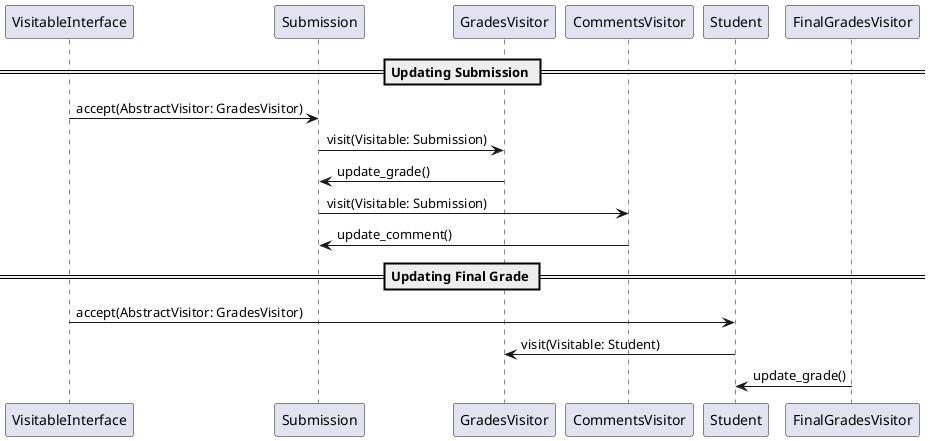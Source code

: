 @startuml
participant VisitableInterface
participant Submission
participant GradesVisitor
participant CommentsVisitor
participant Student
participant FinalGradesVisitor

== Updating Submission ==
VisitableInterface->Submission:accept(AbstractVisitor: GradesVisitor)
Submission->GradesVisitor:visit(Visitable: Submission)
GradesVisitor->Submission:update_grade()
Submission->CommentsVisitor:visit(Visitable: Submission)
CommentsVisitor->Submission:update_comment()

== Updating Final Grade ==
VisitableInterface->Student:accept(AbstractVisitor: GradesVisitor)
Student->GradesVisitor:visit(Visitable: Student)
FinalGradesVisitor->Student:update_grade()
@enduml

